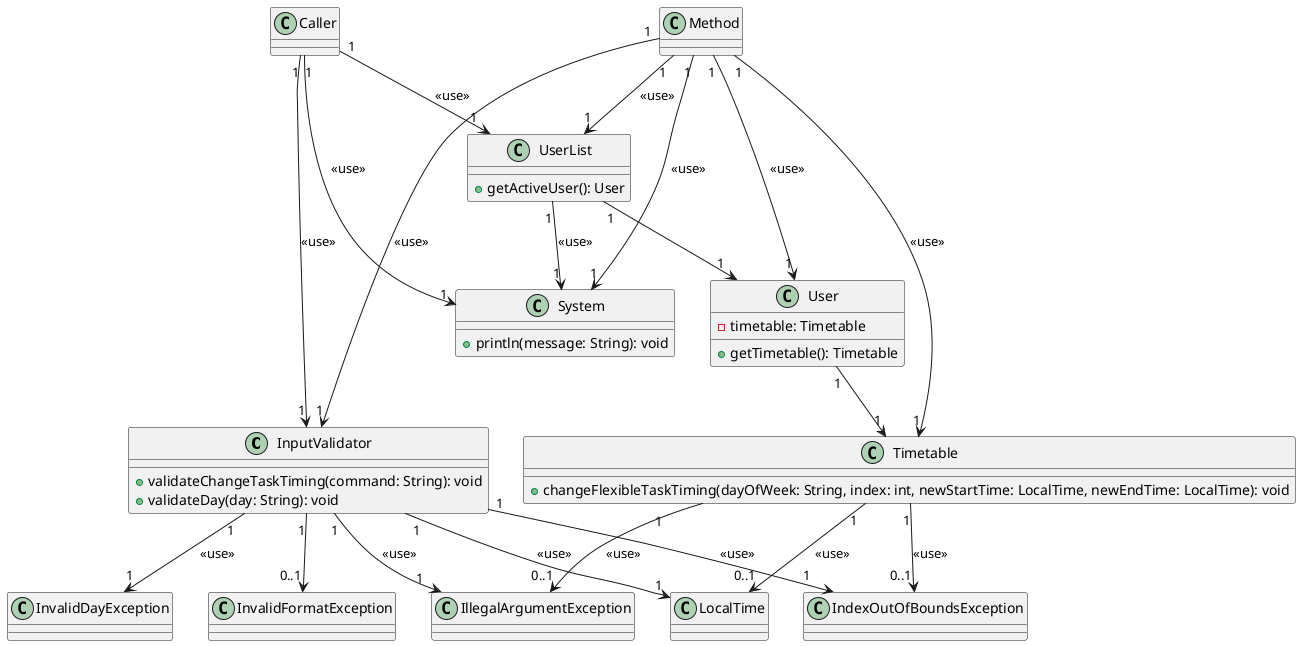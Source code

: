 @startuml
class InputValidator {
    +validateChangeTaskTiming(command: String): void
    +validateDay(day: String): void
}

class UserList {
    +getActiveUser(): User
}

class User {
    -timetable: Timetable
    +getTimetable(): Timetable
}

class Timetable {
    +changeFlexibleTaskTiming(dayOfWeek: String, index: int, newStartTime: LocalTime, newEndTime: LocalTime): void
}

class IndexOutOfBoundsException
class IllegalArgumentException

class System {
    +println(message: String): void
}

class LocalTime
class InvalidDayException
class InvalidFormatException

InputValidator "1" --> "0..1" InvalidFormatException
UserList "1" --> "1" User
User "1" --> "1" Timetable

Caller "1" --> "1" InputValidator: <<use>>
Caller "1" --> "1" UserList: <<use>>
Caller "1" --> "1" System: <<use>>
UserList "1" --> "1" System: <<use>>
InputValidator "1" --> "1" InvalidDayException: <<use>>
InputValidator "1" --> "1" IndexOutOfBoundsException: <<use>>
InputValidator "1" --> "1" IllegalArgumentException: <<use>>
InputValidator "1" --> "1" LocalTime: <<use>>
Method "1" --> "1" InputValidator: <<use>>
Method "1" --> "1" UserList: <<use>>
Method "1" --> "1" User: <<use>>
Method "1" --> "1" Timetable: <<use>>
Method "1" --> "1" System: <<use>>
Timetable "1" --> "0..1" LocalTime: <<use>>
Timetable "1" --> "0..1" IndexOutOfBoundsException: <<use>>
Timetable "1" --> "0..1" IllegalArgumentException: <<use>>
@enduml